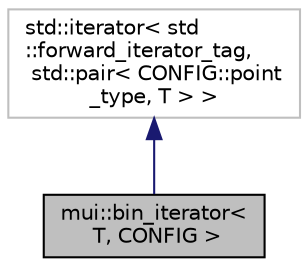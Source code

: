 digraph "mui::bin_iterator&lt; T, CONFIG &gt;"
{
 // LATEX_PDF_SIZE
  edge [fontname="Helvetica",fontsize="10",labelfontname="Helvetica",labelfontsize="10"];
  node [fontname="Helvetica",fontsize="10",shape=record];
  Node1 [label="mui::bin_iterator\<\l T, CONFIG \>",height=0.2,width=0.4,color="black", fillcolor="grey75", style="filled", fontcolor="black",tooltip=" "];
  Node2 -> Node1 [dir="back",color="midnightblue",fontsize="10",style="solid",fontname="Helvetica"];
  Node2 [label="std::iterator\< std\l::forward_iterator_tag,\l std::pair\< CONFIG::point\l_type, T \> \>",height=0.2,width=0.4,color="grey75", fillcolor="white", style="filled",tooltip=" "];
}

